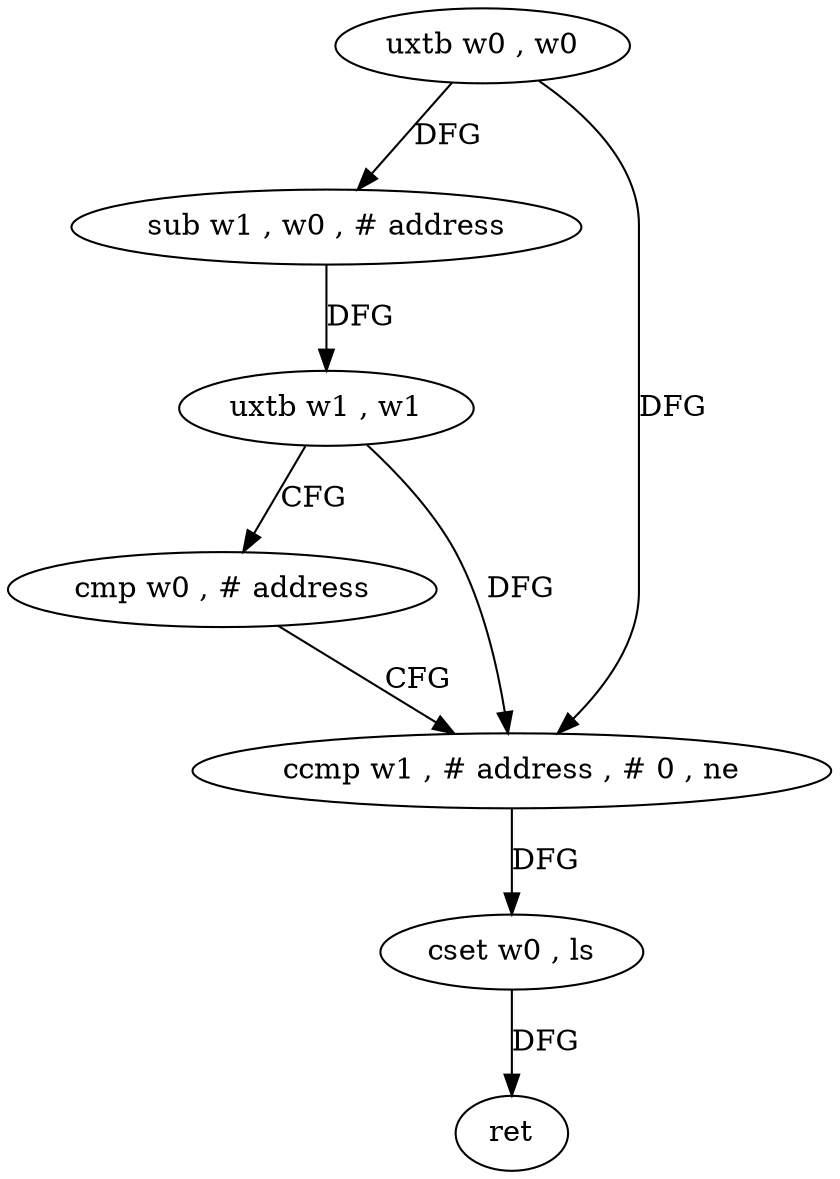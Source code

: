 digraph "func" {
"82328" [label = "uxtb w0 , w0" ]
"82332" [label = "sub w1 , w0 , # address" ]
"82336" [label = "uxtb w1 , w1" ]
"82340" [label = "cmp w0 , # address" ]
"82344" [label = "ccmp w1 , # address , # 0 , ne" ]
"82348" [label = "cset w0 , ls" ]
"82352" [label = "ret" ]
"82328" -> "82332" [ label = "DFG" ]
"82328" -> "82344" [ label = "DFG" ]
"82332" -> "82336" [ label = "DFG" ]
"82336" -> "82340" [ label = "CFG" ]
"82336" -> "82344" [ label = "DFG" ]
"82340" -> "82344" [ label = "CFG" ]
"82344" -> "82348" [ label = "DFG" ]
"82348" -> "82352" [ label = "DFG" ]
}
